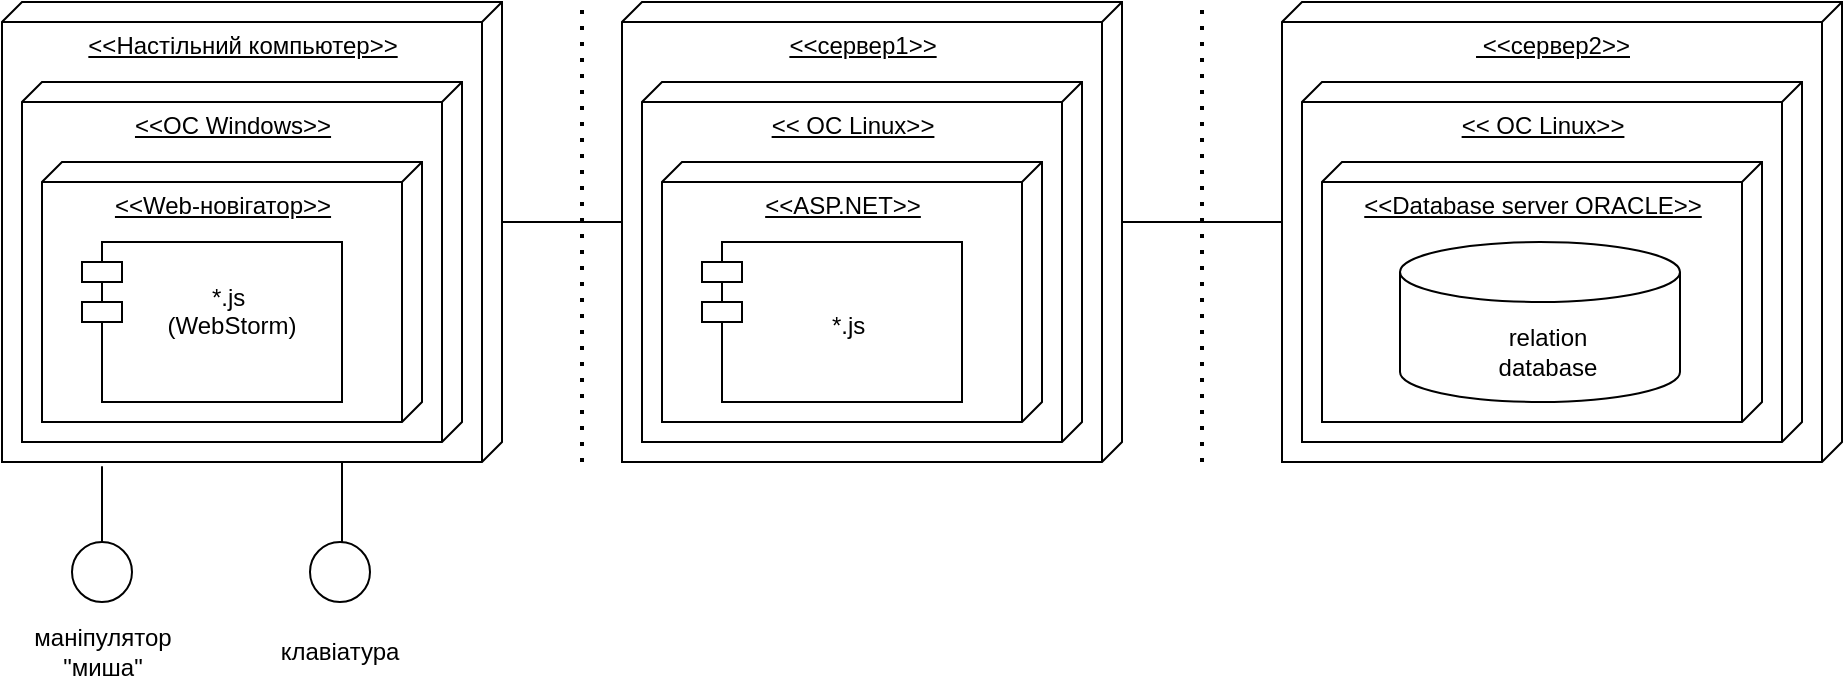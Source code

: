 <mxfile version="20.3.7"><diagram id="dvXwN6l9GiqoFDhUX0VQ" name="Страница 1"><mxGraphModel dx="1151" dy="656" grid="1" gridSize="10" guides="1" tooltips="1" connect="1" arrows="1" fold="1" page="1" pageScale="1" pageWidth="827" pageHeight="1169" math="0" shadow="0"><root><mxCell id="0"/><mxCell id="1" parent="0"/><mxCell id="uPnAlosDpCCXVajw7O0t-1" value="&amp;lt;&amp;lt;Настільний компьютер&amp;gt;&amp;gt;" style="verticalAlign=top;align=center;spacingTop=8;spacingLeft=2;spacingRight=12;shape=cube;size=10;direction=south;fontStyle=4;html=1;" parent="1" vertex="1"><mxGeometry x="90" y="160" width="250" height="230" as="geometry"/></mxCell><mxCell id="uPnAlosDpCCXVajw7O0t-2" value="&amp;lt;&amp;lt;ОС Windows&amp;gt;&amp;gt;" style="verticalAlign=top;align=center;spacingTop=8;spacingLeft=2;spacingRight=12;shape=cube;size=10;direction=south;fontStyle=4;html=1;" parent="1" vertex="1"><mxGeometry x="100" y="200" width="220" height="180" as="geometry"/></mxCell><mxCell id="uPnAlosDpCCXVajw7O0t-3" value="&amp;lt;&amp;lt;Web-новігатор&amp;gt;&amp;gt;" style="verticalAlign=top;align=center;spacingTop=8;spacingLeft=2;spacingRight=12;shape=cube;size=10;direction=south;fontStyle=4;html=1;" parent="1" vertex="1"><mxGeometry x="110" y="240" width="190" height="130" as="geometry"/></mxCell><mxCell id="uPnAlosDpCCXVajw7O0t-4" value="&#10;*.js &#10;(WebStorm)" style="shape=module;align=left;spacingLeft=20;align=center;verticalAlign=top;" parent="1" vertex="1"><mxGeometry x="130" y="280" width="130" height="80" as="geometry"/></mxCell><mxCell id="uPnAlosDpCCXVajw7O0t-5" value="" style="endArrow=none;html=1;rounded=0;exitX=0;exitY=0;exitDx=110;exitDy=0;exitPerimeter=0;" parent="1" source="uPnAlosDpCCXVajw7O0t-1" edge="1"><mxGeometry width="50" height="50" relative="1" as="geometry"><mxPoint x="390" y="320" as="sourcePoint"/><mxPoint x="420" y="270" as="targetPoint"/></mxGeometry></mxCell><mxCell id="uPnAlosDpCCXVajw7O0t-6" value="" style="endArrow=none;dashed=1;html=1;dashPattern=1 3;strokeWidth=2;rounded=0;" parent="1" edge="1"><mxGeometry width="50" height="50" relative="1" as="geometry"><mxPoint x="380" y="390" as="sourcePoint"/><mxPoint x="380" y="160" as="targetPoint"/></mxGeometry></mxCell><mxCell id="uPnAlosDpCCXVajw7O0t-7" value="&amp;lt;&amp;lt;сервер1&amp;gt;&amp;gt;" style="verticalAlign=top;align=center;spacingTop=8;spacingLeft=2;spacingRight=12;shape=cube;size=10;direction=south;fontStyle=4;html=1;" parent="1" vertex="1"><mxGeometry x="400" y="160" width="250" height="230" as="geometry"/></mxCell><mxCell id="uPnAlosDpCCXVajw7O0t-8" value="&amp;lt;&amp;lt; OC Linux&amp;gt;&amp;gt;" style="verticalAlign=top;align=center;spacingTop=8;spacingLeft=2;spacingRight=12;shape=cube;size=10;direction=south;fontStyle=4;html=1;" parent="1" vertex="1"><mxGeometry x="410" y="200" width="220" height="180" as="geometry"/></mxCell><mxCell id="uPnAlosDpCCXVajw7O0t-9" value="&amp;lt;&amp;lt;ASP.NET&amp;gt;&amp;gt;" style="verticalAlign=top;align=center;spacingTop=8;spacingLeft=2;spacingRight=12;shape=cube;size=10;direction=south;fontStyle=4;html=1;" parent="1" vertex="1"><mxGeometry x="420" y="240" width="190" height="130" as="geometry"/></mxCell><mxCell id="uPnAlosDpCCXVajw7O0t-10" value="&#10;&#10;*.js " style="shape=module;align=left;spacingLeft=20;align=center;verticalAlign=top;" parent="1" vertex="1"><mxGeometry x="440" y="280" width="130" height="80" as="geometry"/></mxCell><mxCell id="uPnAlosDpCCXVajw7O0t-11" value="" style="endArrow=none;html=1;rounded=0;exitX=0;exitY=0;exitDx=110;exitDy=0;exitPerimeter=0;" parent="1" source="uPnAlosDpCCXVajw7O0t-7" edge="1"><mxGeometry width="50" height="50" relative="1" as="geometry"><mxPoint x="700" y="320" as="sourcePoint"/><mxPoint x="730" y="270" as="targetPoint"/></mxGeometry></mxCell><mxCell id="uPnAlosDpCCXVajw7O0t-12" value="" style="endArrow=none;dashed=1;html=1;dashPattern=1 3;strokeWidth=2;rounded=0;" parent="1" edge="1"><mxGeometry width="50" height="50" relative="1" as="geometry"><mxPoint x="690" y="390" as="sourcePoint"/><mxPoint x="690" y="160" as="targetPoint"/></mxGeometry></mxCell><mxCell id="uPnAlosDpCCXVajw7O0t-13" value="" style="endArrow=none;html=1;rounded=0;exitX=1.009;exitY=0.8;exitDx=0;exitDy=0;exitPerimeter=0;" parent="1" source="uPnAlosDpCCXVajw7O0t-1" edge="1"><mxGeometry width="50" height="50" relative="1" as="geometry"><mxPoint x="410" y="370" as="sourcePoint"/><mxPoint x="140" y="430" as="targetPoint"/></mxGeometry></mxCell><mxCell id="uPnAlosDpCCXVajw7O0t-14" value="" style="endArrow=none;html=1;rounded=0;exitX=1;exitY=0.32;exitDx=0;exitDy=0;exitPerimeter=0;" parent="1" source="uPnAlosDpCCXVajw7O0t-1" edge="1"><mxGeometry width="50" height="50" relative="1" as="geometry"><mxPoint x="150" y="402.07" as="sourcePoint"/><mxPoint x="260" y="430" as="targetPoint"/><Array as="points"/></mxGeometry></mxCell><mxCell id="uPnAlosDpCCXVajw7O0t-15" value="" style="ellipse;whiteSpace=wrap;html=1;aspect=fixed;" parent="1" vertex="1"><mxGeometry x="125" y="430" width="30" height="30" as="geometry"/></mxCell><mxCell id="uPnAlosDpCCXVajw7O0t-16" value="" style="ellipse;whiteSpace=wrap;html=1;aspect=fixed;" parent="1" vertex="1"><mxGeometry x="244" y="430" width="30" height="30" as="geometry"/></mxCell><mxCell id="uPnAlosDpCCXVajw7O0t-17" value="маніпулятор&lt;br&gt;&quot;миша&quot;" style="text;html=1;strokeColor=none;fillColor=none;align=center;verticalAlign=middle;whiteSpace=wrap;rounded=0;" parent="1" vertex="1"><mxGeometry x="94.5" y="470" width="91" height="30" as="geometry"/></mxCell><mxCell id="uPnAlosDpCCXVajw7O0t-18" value="клавіатура" style="text;html=1;strokeColor=none;fillColor=none;align=center;verticalAlign=middle;whiteSpace=wrap;rounded=0;" parent="1" vertex="1"><mxGeometry x="229" y="470" width="60" height="30" as="geometry"/></mxCell><mxCell id="uPnAlosDpCCXVajw7O0t-19" value="&amp;nbsp;&amp;lt;&amp;lt;сервер2&amp;gt;&amp;gt;" style="verticalAlign=top;align=center;spacingTop=8;spacingLeft=2;spacingRight=12;shape=cube;size=10;direction=south;fontStyle=4;html=1;" parent="1" vertex="1"><mxGeometry x="730" y="160" width="280" height="230" as="geometry"/></mxCell><mxCell id="uPnAlosDpCCXVajw7O0t-20" value="&amp;lt;&amp;lt; OC Linux&amp;gt;&amp;gt;" style="verticalAlign=top;align=center;spacingTop=8;spacingLeft=2;spacingRight=12;shape=cube;size=10;direction=south;fontStyle=4;html=1;" parent="1" vertex="1"><mxGeometry x="740" y="200" width="250" height="180" as="geometry"/></mxCell><mxCell id="uPnAlosDpCCXVajw7O0t-21" value="&amp;lt;&amp;lt;Database server ORACLE&amp;gt;&amp;gt;" style="verticalAlign=top;align=center;spacingTop=8;spacingLeft=2;spacingRight=12;shape=cube;size=10;direction=south;fontStyle=4;html=1;" parent="1" vertex="1"><mxGeometry x="750" y="240" width="220" height="130" as="geometry"/></mxCell><mxCell id="uPnAlosDpCCXVajw7O0t-22" value="" style="shape=cylinder3;whiteSpace=wrap;html=1;boundedLbl=1;backgroundOutline=1;size=15;" parent="1" vertex="1"><mxGeometry x="789" y="280" width="140" height="80" as="geometry"/></mxCell><mxCell id="uPnAlosDpCCXVajw7O0t-23" value="relation database" style="text;html=1;strokeColor=none;fillColor=none;align=center;verticalAlign=middle;whiteSpace=wrap;rounded=0;" parent="1" vertex="1"><mxGeometry x="833" y="320" width="60" height="30" as="geometry"/></mxCell></root></mxGraphModel></diagram></mxfile>